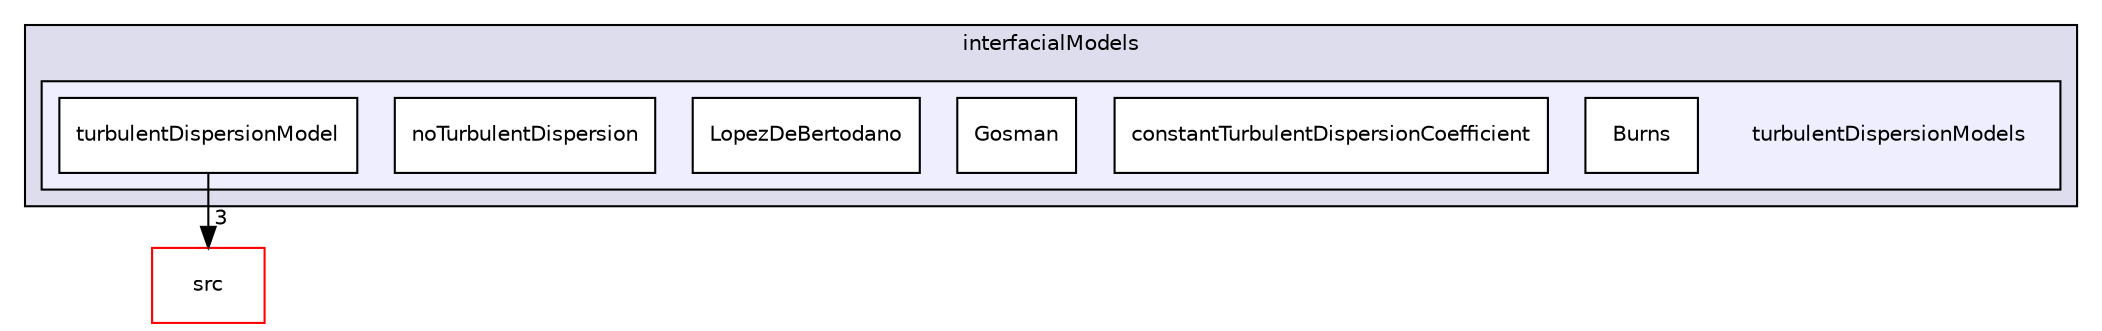 digraph "applications/solvers/multiphase/reactingEulerFoam/interfacialModels/turbulentDispersionModels" {
  bgcolor=transparent;
  compound=true
  node [ fontsize="10", fontname="Helvetica"];
  edge [ labelfontsize="10", labelfontname="Helvetica"];
  subgraph clusterdir_27c83a420e522b8ccff26d2d4e401b3e {
    graph [ bgcolor="#ddddee", pencolor="black", label="interfacialModels" fontname="Helvetica", fontsize="10", URL="dir_27c83a420e522b8ccff26d2d4e401b3e.html"]
  subgraph clusterdir_68582b348e2d9384d1ebe839f91d5a6a {
    graph [ bgcolor="#eeeeff", pencolor="black", label="" URL="dir_68582b348e2d9384d1ebe839f91d5a6a.html"];
    dir_68582b348e2d9384d1ebe839f91d5a6a [shape=plaintext label="turbulentDispersionModels"];
    dir_d357c3e200b5c1712da56c0c438a6c54 [shape=box label="Burns" color="black" fillcolor="white" style="filled" URL="dir_d357c3e200b5c1712da56c0c438a6c54.html"];
    dir_f2d74b439f4a3b663455dd1ead16257b [shape=box label="constantTurbulentDispersionCoefficient" color="black" fillcolor="white" style="filled" URL="dir_f2d74b439f4a3b663455dd1ead16257b.html"];
    dir_ad6f252ef799a825589f7f2110d5e4a7 [shape=box label="Gosman" color="black" fillcolor="white" style="filled" URL="dir_ad6f252ef799a825589f7f2110d5e4a7.html"];
    dir_05b753a9647fa8e600ec09ecfa257456 [shape=box label="LopezDeBertodano" color="black" fillcolor="white" style="filled" URL="dir_05b753a9647fa8e600ec09ecfa257456.html"];
    dir_61760822813081f255e15fb91e3fd61a [shape=box label="noTurbulentDispersion" color="black" fillcolor="white" style="filled" URL="dir_61760822813081f255e15fb91e3fd61a.html"];
    dir_0867fd3fdc01900f125ef82a2c38ac06 [shape=box label="turbulentDispersionModel" color="black" fillcolor="white" style="filled" URL="dir_0867fd3fdc01900f125ef82a2c38ac06.html"];
  }
  }
  dir_68267d1309a1af8e8297ef4c3efbcdba [shape=box label="src" color="red" URL="dir_68267d1309a1af8e8297ef4c3efbcdba.html"];
  dir_0867fd3fdc01900f125ef82a2c38ac06->dir_68267d1309a1af8e8297ef4c3efbcdba [headlabel="3", labeldistance=1.5 headhref="dir_000302_000736.html"];
}
